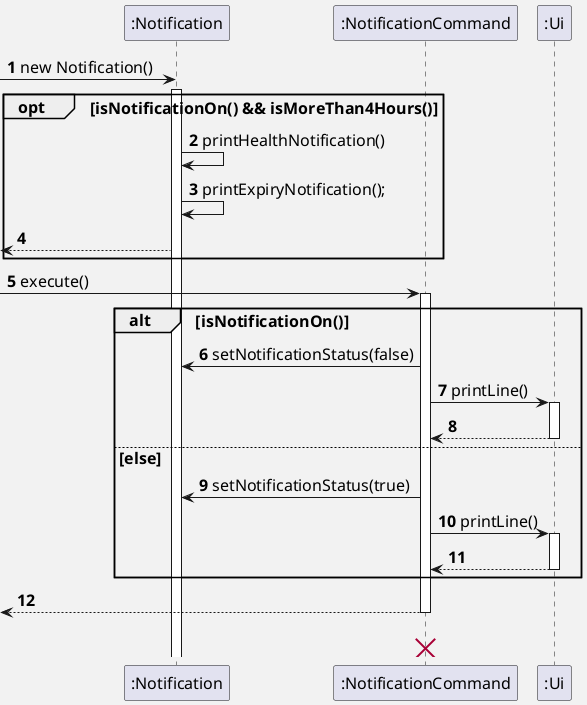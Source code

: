 @startuml
skinparam backgroundColor #f2f2f2
skinparam defaultFontSize 16

Participant ":Notification" as Notification
Participant ":NotificationCommand" as NotificationCommand

autonumber

create Notification
-> Notification: new Notification()
activate Notification

    opt isNotificationOn() && isMoreThan4Hours()
        Notification -> Notification: printHealthNotification()
        Notification -> Notification: printExpiryNotification();
        <-- Notification
    end


-> NotificationCommand: execute()
activate NotificationCommand

    alt isNotificationOn()
        NotificationCommand -> Notification: setNotificationStatus(false)
        NotificationCommand -> ":Ui": printLine()
        activate ":Ui"
        NotificationCommand <-- ":Ui"
        deactivate ":Ui"

    else else
            NotificationCommand -> Notification: setNotificationStatus(true)
            NotificationCommand -> ":Ui": printLine()
            activate ":Ui"
            NotificationCommand <-- ":Ui"
            deactivate ":Ui"

    end
    <-- NotificationCommand
deactivate NotificationCommand
    <-[hidden]- NotificationCommand
destroy NotificationCommand

@enduml